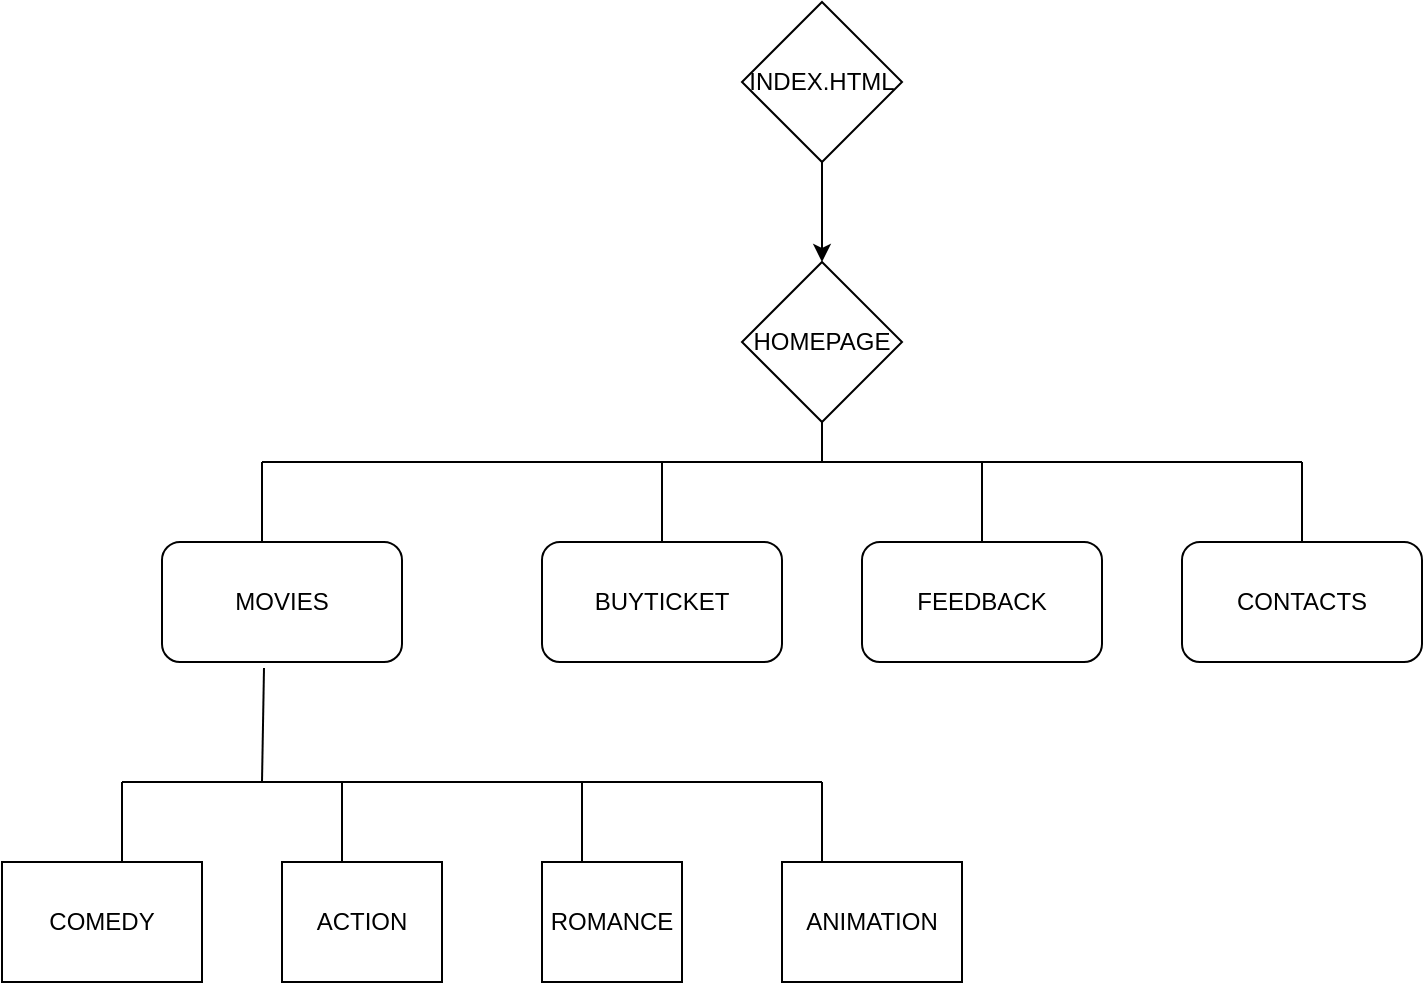 <mxfile version="19.0.3" type="device"><diagram id="C5RBs43oDa-KdzZeNtuy" name="Page-1"><mxGraphModel dx="1935" dy="553" grid="1" gridSize="10" guides="1" tooltips="1" connect="1" arrows="1" fold="1" page="1" pageScale="1" pageWidth="827" pageHeight="1169" math="0" shadow="0"><root><mxCell id="WIyWlLk6GJQsqaUBKTNV-0"/><mxCell id="WIyWlLk6GJQsqaUBKTNV-1" parent="WIyWlLk6GJQsqaUBKTNV-0"/><mxCell id="UzEdfvJBAi_jR3yDThPa-0" value="INDEX.HTML" style="rhombus;whiteSpace=wrap;html=1;" vertex="1" parent="WIyWlLk6GJQsqaUBKTNV-1"><mxGeometry x="320" y="50" width="80" height="80" as="geometry"/></mxCell><mxCell id="UzEdfvJBAi_jR3yDThPa-1" value="" style="endArrow=classic;html=1;rounded=0;exitX=0.5;exitY=1;exitDx=0;exitDy=0;" edge="1" parent="WIyWlLk6GJQsqaUBKTNV-1" source="UzEdfvJBAi_jR3yDThPa-0"><mxGeometry width="50" height="50" relative="1" as="geometry"><mxPoint x="390" y="310" as="sourcePoint"/><mxPoint x="360" y="180" as="targetPoint"/></mxGeometry></mxCell><mxCell id="UzEdfvJBAi_jR3yDThPa-2" value="HOMEPAGE" style="rhombus;whiteSpace=wrap;html=1;" vertex="1" parent="WIyWlLk6GJQsqaUBKTNV-1"><mxGeometry x="320" y="180" width="80" height="80" as="geometry"/></mxCell><mxCell id="UzEdfvJBAi_jR3yDThPa-3" value="" style="endArrow=none;html=1;rounded=0;entryX=0.5;entryY=1;entryDx=0;entryDy=0;" edge="1" parent="WIyWlLk6GJQsqaUBKTNV-1" target="UzEdfvJBAi_jR3yDThPa-2"><mxGeometry width="50" height="50" relative="1" as="geometry"><mxPoint x="360" y="280" as="sourcePoint"/><mxPoint x="440" y="260" as="targetPoint"/></mxGeometry></mxCell><mxCell id="UzEdfvJBAi_jR3yDThPa-4" value="" style="endArrow=none;html=1;rounded=0;" edge="1" parent="WIyWlLk6GJQsqaUBKTNV-1"><mxGeometry width="50" height="50" relative="1" as="geometry"><mxPoint x="80" y="280" as="sourcePoint"/><mxPoint x="600" y="280" as="targetPoint"/></mxGeometry></mxCell><mxCell id="UzEdfvJBAi_jR3yDThPa-5" value="" style="endArrow=none;html=1;rounded=0;" edge="1" parent="WIyWlLk6GJQsqaUBKTNV-1"><mxGeometry width="50" height="50" relative="1" as="geometry"><mxPoint x="80" y="320" as="sourcePoint"/><mxPoint x="80" y="280" as="targetPoint"/></mxGeometry></mxCell><mxCell id="UzEdfvJBAi_jR3yDThPa-6" value="MOVIES" style="rounded=1;whiteSpace=wrap;html=1;" vertex="1" parent="WIyWlLk6GJQsqaUBKTNV-1"><mxGeometry x="30" y="320" width="120" height="60" as="geometry"/></mxCell><mxCell id="UzEdfvJBAi_jR3yDThPa-7" value="" style="endArrow=none;html=1;rounded=0;" edge="1" parent="WIyWlLk6GJQsqaUBKTNV-1"><mxGeometry width="50" height="50" relative="1" as="geometry"><mxPoint x="280" y="280" as="sourcePoint"/><mxPoint x="280" y="320" as="targetPoint"/></mxGeometry></mxCell><mxCell id="UzEdfvJBAi_jR3yDThPa-8" value="BUYTICKET" style="rounded=1;whiteSpace=wrap;html=1;" vertex="1" parent="WIyWlLk6GJQsqaUBKTNV-1"><mxGeometry x="220" y="320" width="120" height="60" as="geometry"/></mxCell><mxCell id="UzEdfvJBAi_jR3yDThPa-9" value="" style="endArrow=none;html=1;rounded=0;" edge="1" parent="WIyWlLk6GJQsqaUBKTNV-1"><mxGeometry width="50" height="50" relative="1" as="geometry"><mxPoint x="440" y="320" as="sourcePoint"/><mxPoint x="440" y="310" as="targetPoint"/><Array as="points"><mxPoint x="440" y="280"/><mxPoint x="440" y="310"/></Array></mxGeometry></mxCell><mxCell id="UzEdfvJBAi_jR3yDThPa-10" value="FEEDBACK" style="rounded=1;whiteSpace=wrap;html=1;" vertex="1" parent="WIyWlLk6GJQsqaUBKTNV-1"><mxGeometry x="380" y="320" width="120" height="60" as="geometry"/></mxCell><mxCell id="UzEdfvJBAi_jR3yDThPa-11" value="" style="endArrow=none;html=1;rounded=0;" edge="1" parent="WIyWlLk6GJQsqaUBKTNV-1"><mxGeometry width="50" height="50" relative="1" as="geometry"><mxPoint x="600" y="320" as="sourcePoint"/><mxPoint x="600" y="280" as="targetPoint"/></mxGeometry></mxCell><mxCell id="UzEdfvJBAi_jR3yDThPa-12" value="CONTACTS" style="rounded=1;whiteSpace=wrap;html=1;" vertex="1" parent="WIyWlLk6GJQsqaUBKTNV-1"><mxGeometry x="540" y="320" width="120" height="60" as="geometry"/></mxCell><mxCell id="UzEdfvJBAi_jR3yDThPa-19" value="" style="endArrow=none;html=1;rounded=0;entryX=0.425;entryY=1.05;entryDx=0;entryDy=0;entryPerimeter=0;" edge="1" parent="WIyWlLk6GJQsqaUBKTNV-1" target="UzEdfvJBAi_jR3yDThPa-6"><mxGeometry width="50" height="50" relative="1" as="geometry"><mxPoint x="80" y="440" as="sourcePoint"/><mxPoint x="110" y="380" as="targetPoint"/></mxGeometry></mxCell><mxCell id="UzEdfvJBAi_jR3yDThPa-21" value="" style="endArrow=none;html=1;rounded=0;" edge="1" parent="WIyWlLk6GJQsqaUBKTNV-1"><mxGeometry width="50" height="50" relative="1" as="geometry"><mxPoint x="10" y="440" as="sourcePoint"/><mxPoint x="360" y="440" as="targetPoint"/></mxGeometry></mxCell><mxCell id="UzEdfvJBAi_jR3yDThPa-25" value="" style="endArrow=none;html=1;rounded=0;" edge="1" parent="WIyWlLk6GJQsqaUBKTNV-1"><mxGeometry width="50" height="50" relative="1" as="geometry"><mxPoint x="10" y="480" as="sourcePoint"/><mxPoint x="10" y="440" as="targetPoint"/></mxGeometry></mxCell><mxCell id="UzEdfvJBAi_jR3yDThPa-26" value="" style="endArrow=none;html=1;rounded=0;" edge="1" parent="WIyWlLk6GJQsqaUBKTNV-1"><mxGeometry width="50" height="50" relative="1" as="geometry"><mxPoint x="120" y="480" as="sourcePoint"/><mxPoint x="120" y="440" as="targetPoint"/></mxGeometry></mxCell><mxCell id="UzEdfvJBAi_jR3yDThPa-27" value="" style="endArrow=none;html=1;rounded=0;" edge="1" parent="WIyWlLk6GJQsqaUBKTNV-1"><mxGeometry width="50" height="50" relative="1" as="geometry"><mxPoint x="240" y="480" as="sourcePoint"/><mxPoint x="240" y="440" as="targetPoint"/></mxGeometry></mxCell><mxCell id="UzEdfvJBAi_jR3yDThPa-28" value="" style="endArrow=none;html=1;rounded=0;" edge="1" parent="WIyWlLk6GJQsqaUBKTNV-1"><mxGeometry width="50" height="50" relative="1" as="geometry"><mxPoint x="360" y="480" as="sourcePoint"/><mxPoint x="360" y="440" as="targetPoint"/></mxGeometry></mxCell><mxCell id="UzEdfvJBAi_jR3yDThPa-29" value="COMEDY" style="rounded=0;whiteSpace=wrap;html=1;" vertex="1" parent="WIyWlLk6GJQsqaUBKTNV-1"><mxGeometry x="-50" y="480" width="100" height="60" as="geometry"/></mxCell><mxCell id="UzEdfvJBAi_jR3yDThPa-30" value="ACTION" style="rounded=0;whiteSpace=wrap;html=1;" vertex="1" parent="WIyWlLk6GJQsqaUBKTNV-1"><mxGeometry x="90" y="480" width="80" height="60" as="geometry"/></mxCell><mxCell id="UzEdfvJBAi_jR3yDThPa-31" value="ROMANCE" style="rounded=0;whiteSpace=wrap;html=1;" vertex="1" parent="WIyWlLk6GJQsqaUBKTNV-1"><mxGeometry x="220" y="480" width="70" height="60" as="geometry"/></mxCell><mxCell id="UzEdfvJBAi_jR3yDThPa-32" value="ANIMATION" style="rounded=0;whiteSpace=wrap;html=1;" vertex="1" parent="WIyWlLk6GJQsqaUBKTNV-1"><mxGeometry x="340" y="480" width="90" height="60" as="geometry"/></mxCell></root></mxGraphModel></diagram></mxfile>